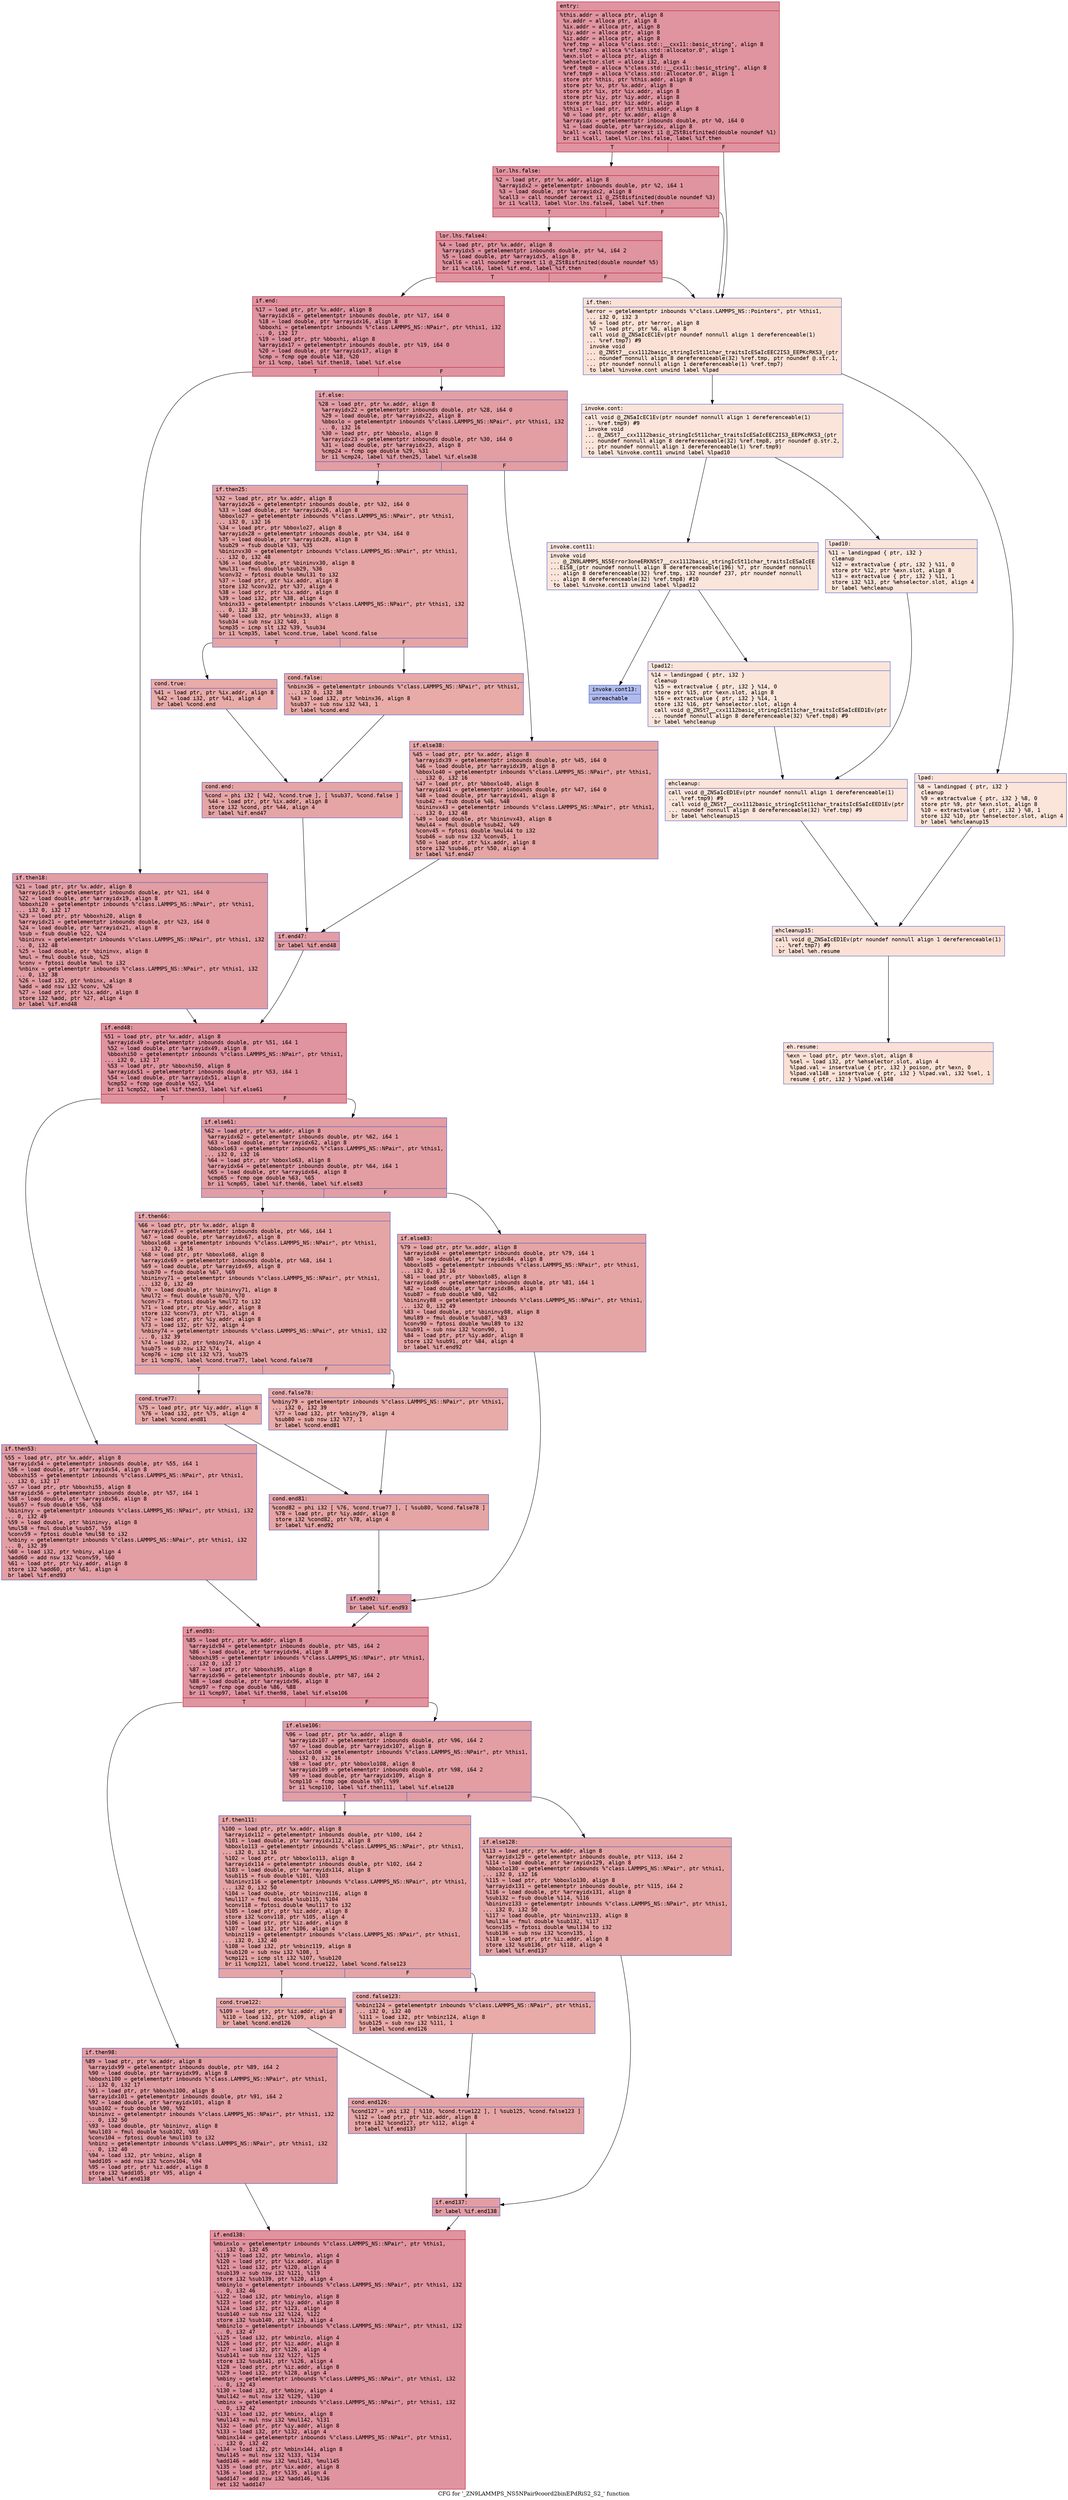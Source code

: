 digraph "CFG for '_ZN9LAMMPS_NS5NPair9coord2binEPdRiS2_S2_' function" {
	label="CFG for '_ZN9LAMMPS_NS5NPair9coord2binEPdRiS2_S2_' function";

	Node0x5584d487c450 [shape=record,color="#b70d28ff", style=filled, fillcolor="#b70d2870" fontname="Courier",label="{entry:\l|  %this.addr = alloca ptr, align 8\l  %x.addr = alloca ptr, align 8\l  %ix.addr = alloca ptr, align 8\l  %iy.addr = alloca ptr, align 8\l  %iz.addr = alloca ptr, align 8\l  %ref.tmp = alloca %\"class.std::__cxx11::basic_string\", align 8\l  %ref.tmp7 = alloca %\"class.std::allocator.0\", align 1\l  %exn.slot = alloca ptr, align 8\l  %ehselector.slot = alloca i32, align 4\l  %ref.tmp8 = alloca %\"class.std::__cxx11::basic_string\", align 8\l  %ref.tmp9 = alloca %\"class.std::allocator.0\", align 1\l  store ptr %this, ptr %this.addr, align 8\l  store ptr %x, ptr %x.addr, align 8\l  store ptr %ix, ptr %ix.addr, align 8\l  store ptr %iy, ptr %iy.addr, align 8\l  store ptr %iz, ptr %iz.addr, align 8\l  %this1 = load ptr, ptr %this.addr, align 8\l  %0 = load ptr, ptr %x.addr, align 8\l  %arrayidx = getelementptr inbounds double, ptr %0, i64 0\l  %1 = load double, ptr %arrayidx, align 8\l  %call = call noundef zeroext i1 @_ZSt8isfinited(double noundef %1)\l  br i1 %call, label %lor.lhs.false, label %if.then\l|{<s0>T|<s1>F}}"];
	Node0x5584d487c450:s0 -> Node0x5584d4880a20[tooltip="entry -> lor.lhs.false\nProbability 100.00%" ];
	Node0x5584d487c450:s1 -> Node0x5584d4880aa0[tooltip="entry -> if.then\nProbability 0.00%" ];
	Node0x5584d4880a20 [shape=record,color="#b70d28ff", style=filled, fillcolor="#b70d2870" fontname="Courier",label="{lor.lhs.false:\l|  %2 = load ptr, ptr %x.addr, align 8\l  %arrayidx2 = getelementptr inbounds double, ptr %2, i64 1\l  %3 = load double, ptr %arrayidx2, align 8\l  %call3 = call noundef zeroext i1 @_ZSt8isfinited(double noundef %3)\l  br i1 %call3, label %lor.lhs.false4, label %if.then\l|{<s0>T|<s1>F}}"];
	Node0x5584d4880a20:s0 -> Node0x5584d4880ed0[tooltip="lor.lhs.false -> lor.lhs.false4\nProbability 100.00%" ];
	Node0x5584d4880a20:s1 -> Node0x5584d4880aa0[tooltip="lor.lhs.false -> if.then\nProbability 0.00%" ];
	Node0x5584d4880ed0 [shape=record,color="#b70d28ff", style=filled, fillcolor="#b70d2870" fontname="Courier",label="{lor.lhs.false4:\l|  %4 = load ptr, ptr %x.addr, align 8\l  %arrayidx5 = getelementptr inbounds double, ptr %4, i64 2\l  %5 = load double, ptr %arrayidx5, align 8\l  %call6 = call noundef zeroext i1 @_ZSt8isfinited(double noundef %5)\l  br i1 %call6, label %if.end, label %if.then\l|{<s0>T|<s1>F}}"];
	Node0x5584d4880ed0:s0 -> Node0x5584d4881480[tooltip="lor.lhs.false4 -> if.end\nProbability 100.00%" ];
	Node0x5584d4880ed0:s1 -> Node0x5584d4880aa0[tooltip="lor.lhs.false4 -> if.then\nProbability 0.00%" ];
	Node0x5584d4880aa0 [shape=record,color="#3d50c3ff", style=filled, fillcolor="#f7bca170" fontname="Courier",label="{if.then:\l|  %error = getelementptr inbounds %\"class.LAMMPS_NS::Pointers\", ptr %this1,\l... i32 0, i32 3\l  %6 = load ptr, ptr %error, align 8\l  %7 = load ptr, ptr %6, align 8\l  call void @_ZNSaIcEC1Ev(ptr noundef nonnull align 1 dereferenceable(1)\l... %ref.tmp7) #9\l  invoke void\l... @_ZNSt7__cxx1112basic_stringIcSt11char_traitsIcESaIcEEC2IS3_EEPKcRKS3_(ptr\l... noundef nonnull align 8 dereferenceable(32) %ref.tmp, ptr noundef @.str.1,\l... ptr noundef nonnull align 1 dereferenceable(1) %ref.tmp7)\l          to label %invoke.cont unwind label %lpad\l}"];
	Node0x5584d4880aa0 -> Node0x5584d4881960[tooltip="if.then -> invoke.cont\nProbability 50.00%" ];
	Node0x5584d4880aa0 -> Node0x5584d4881a40[tooltip="if.then -> lpad\nProbability 50.00%" ];
	Node0x5584d4881960 [shape=record,color="#3d50c3ff", style=filled, fillcolor="#f5c1a970" fontname="Courier",label="{invoke.cont:\l|  call void @_ZNSaIcEC1Ev(ptr noundef nonnull align 1 dereferenceable(1)\l... %ref.tmp9) #9\l  invoke void\l... @_ZNSt7__cxx1112basic_stringIcSt11char_traitsIcESaIcEEC2IS3_EEPKcRKS3_(ptr\l... noundef nonnull align 8 dereferenceable(32) %ref.tmp8, ptr noundef @.str.2,\l... ptr noundef nonnull align 1 dereferenceable(1) %ref.tmp9)\l          to label %invoke.cont11 unwind label %lpad10\l}"];
	Node0x5584d4881960 -> Node0x5584d4881ef0[tooltip="invoke.cont -> invoke.cont11\nProbability 50.00%" ];
	Node0x5584d4881960 -> Node0x5584d4881f40[tooltip="invoke.cont -> lpad10\nProbability 50.00%" ];
	Node0x5584d4881ef0 [shape=record,color="#3d50c3ff", style=filled, fillcolor="#f4c5ad70" fontname="Courier",label="{invoke.cont11:\l|  invoke void\l... @_ZN9LAMMPS_NS5Error3oneERKNSt7__cxx1112basic_stringIcSt11char_traitsIcESaIcEE\l...EiS8_(ptr noundef nonnull align 8 dereferenceable(196) %7, ptr noundef nonnull\l... align 8 dereferenceable(32) %ref.tmp, i32 noundef 237, ptr noundef nonnull\l... align 8 dereferenceable(32) %ref.tmp8) #10\l          to label %invoke.cont13 unwind label %lpad12\l}"];
	Node0x5584d4881ef0 -> Node0x5584d4881ea0[tooltip="invoke.cont11 -> invoke.cont13\nProbability 0.00%" ];
	Node0x5584d4881ef0 -> Node0x5584d48822c0[tooltip="invoke.cont11 -> lpad12\nProbability 100.00%" ];
	Node0x5584d4881ea0 [shape=record,color="#3d50c3ff", style=filled, fillcolor="#4c66d670" fontname="Courier",label="{invoke.cont13:\l|  unreachable\l}"];
	Node0x5584d4881a40 [shape=record,color="#3d50c3ff", style=filled, fillcolor="#f5c1a970" fontname="Courier",label="{lpad:\l|  %8 = landingpad \{ ptr, i32 \}\l          cleanup\l  %9 = extractvalue \{ ptr, i32 \} %8, 0\l  store ptr %9, ptr %exn.slot, align 8\l  %10 = extractvalue \{ ptr, i32 \} %8, 1\l  store i32 %10, ptr %ehselector.slot, align 4\l  br label %ehcleanup15\l}"];
	Node0x5584d4881a40 -> Node0x5584d4882960[tooltip="lpad -> ehcleanup15\nProbability 100.00%" ];
	Node0x5584d4881f40 [shape=record,color="#3d50c3ff", style=filled, fillcolor="#f4c5ad70" fontname="Courier",label="{lpad10:\l|  %11 = landingpad \{ ptr, i32 \}\l          cleanup\l  %12 = extractvalue \{ ptr, i32 \} %11, 0\l  store ptr %12, ptr %exn.slot, align 8\l  %13 = extractvalue \{ ptr, i32 \} %11, 1\l  store i32 %13, ptr %ehselector.slot, align 4\l  br label %ehcleanup\l}"];
	Node0x5584d4881f40 -> Node0x5584d4882cb0[tooltip="lpad10 -> ehcleanup\nProbability 100.00%" ];
	Node0x5584d48822c0 [shape=record,color="#3d50c3ff", style=filled, fillcolor="#f4c5ad70" fontname="Courier",label="{lpad12:\l|  %14 = landingpad \{ ptr, i32 \}\l          cleanup\l  %15 = extractvalue \{ ptr, i32 \} %14, 0\l  store ptr %15, ptr %exn.slot, align 8\l  %16 = extractvalue \{ ptr, i32 \} %14, 1\l  store i32 %16, ptr %ehselector.slot, align 4\l  call void @_ZNSt7__cxx1112basic_stringIcSt11char_traitsIcESaIcEED1Ev(ptr\l... noundef nonnull align 8 dereferenceable(32) %ref.tmp8) #9\l  br label %ehcleanup\l}"];
	Node0x5584d48822c0 -> Node0x5584d4882cb0[tooltip="lpad12 -> ehcleanup\nProbability 100.00%" ];
	Node0x5584d4882cb0 [shape=record,color="#3d50c3ff", style=filled, fillcolor="#f5c1a970" fontname="Courier",label="{ehcleanup:\l|  call void @_ZNSaIcED1Ev(ptr noundef nonnull align 1 dereferenceable(1)\l... %ref.tmp9) #9\l  call void @_ZNSt7__cxx1112basic_stringIcSt11char_traitsIcESaIcEED1Ev(ptr\l... noundef nonnull align 8 dereferenceable(32) %ref.tmp) #9\l  br label %ehcleanup15\l}"];
	Node0x5584d4882cb0 -> Node0x5584d4882960[tooltip="ehcleanup -> ehcleanup15\nProbability 100.00%" ];
	Node0x5584d4882960 [shape=record,color="#3d50c3ff", style=filled, fillcolor="#f7bca170" fontname="Courier",label="{ehcleanup15:\l|  call void @_ZNSaIcED1Ev(ptr noundef nonnull align 1 dereferenceable(1)\l... %ref.tmp7) #9\l  br label %eh.resume\l}"];
	Node0x5584d4882960 -> Node0x5584d4883710[tooltip="ehcleanup15 -> eh.resume\nProbability 100.00%" ];
	Node0x5584d4881480 [shape=record,color="#b70d28ff", style=filled, fillcolor="#b70d2870" fontname="Courier",label="{if.end:\l|  %17 = load ptr, ptr %x.addr, align 8\l  %arrayidx16 = getelementptr inbounds double, ptr %17, i64 0\l  %18 = load double, ptr %arrayidx16, align 8\l  %bboxhi = getelementptr inbounds %\"class.LAMMPS_NS::NPair\", ptr %this1, i32\l... 0, i32 17\l  %19 = load ptr, ptr %bboxhi, align 8\l  %arrayidx17 = getelementptr inbounds double, ptr %19, i64 0\l  %20 = load double, ptr %arrayidx17, align 8\l  %cmp = fcmp oge double %18, %20\l  br i1 %cmp, label %if.then18, label %if.else\l|{<s0>T|<s1>F}}"];
	Node0x5584d4881480:s0 -> Node0x5584d4883ce0[tooltip="if.end -> if.then18\nProbability 50.00%" ];
	Node0x5584d4881480:s1 -> Node0x5584d4883d60[tooltip="if.end -> if.else\nProbability 50.00%" ];
	Node0x5584d4883ce0 [shape=record,color="#3d50c3ff", style=filled, fillcolor="#be242e70" fontname="Courier",label="{if.then18:\l|  %21 = load ptr, ptr %x.addr, align 8\l  %arrayidx19 = getelementptr inbounds double, ptr %21, i64 0\l  %22 = load double, ptr %arrayidx19, align 8\l  %bboxhi20 = getelementptr inbounds %\"class.LAMMPS_NS::NPair\", ptr %this1,\l... i32 0, i32 17\l  %23 = load ptr, ptr %bboxhi20, align 8\l  %arrayidx21 = getelementptr inbounds double, ptr %23, i64 0\l  %24 = load double, ptr %arrayidx21, align 8\l  %sub = fsub double %22, %24\l  %bininvx = getelementptr inbounds %\"class.LAMMPS_NS::NPair\", ptr %this1, i32\l... 0, i32 48\l  %25 = load double, ptr %bininvx, align 8\l  %mul = fmul double %sub, %25\l  %conv = fptosi double %mul to i32\l  %nbinx = getelementptr inbounds %\"class.LAMMPS_NS::NPair\", ptr %this1, i32\l... 0, i32 38\l  %26 = load i32, ptr %nbinx, align 8\l  %add = add nsw i32 %conv, %26\l  %27 = load ptr, ptr %ix.addr, align 8\l  store i32 %add, ptr %27, align 4\l  br label %if.end48\l}"];
	Node0x5584d4883ce0 -> Node0x5584d4885010[tooltip="if.then18 -> if.end48\nProbability 100.00%" ];
	Node0x5584d4883d60 [shape=record,color="#3d50c3ff", style=filled, fillcolor="#be242e70" fontname="Courier",label="{if.else:\l|  %28 = load ptr, ptr %x.addr, align 8\l  %arrayidx22 = getelementptr inbounds double, ptr %28, i64 0\l  %29 = load double, ptr %arrayidx22, align 8\l  %bboxlo = getelementptr inbounds %\"class.LAMMPS_NS::NPair\", ptr %this1, i32\l... 0, i32 16\l  %30 = load ptr, ptr %bboxlo, align 8\l  %arrayidx23 = getelementptr inbounds double, ptr %30, i64 0\l  %31 = load double, ptr %arrayidx23, align 8\l  %cmp24 = fcmp oge double %29, %31\l  br i1 %cmp24, label %if.then25, label %if.else38\l|{<s0>T|<s1>F}}"];
	Node0x5584d4883d60:s0 -> Node0x5584d4885630[tooltip="if.else -> if.then25\nProbability 50.00%" ];
	Node0x5584d4883d60:s1 -> Node0x5584d48856b0[tooltip="if.else -> if.else38\nProbability 50.00%" ];
	Node0x5584d4885630 [shape=record,color="#3d50c3ff", style=filled, fillcolor="#c5333470" fontname="Courier",label="{if.then25:\l|  %32 = load ptr, ptr %x.addr, align 8\l  %arrayidx26 = getelementptr inbounds double, ptr %32, i64 0\l  %33 = load double, ptr %arrayidx26, align 8\l  %bboxlo27 = getelementptr inbounds %\"class.LAMMPS_NS::NPair\", ptr %this1,\l... i32 0, i32 16\l  %34 = load ptr, ptr %bboxlo27, align 8\l  %arrayidx28 = getelementptr inbounds double, ptr %34, i64 0\l  %35 = load double, ptr %arrayidx28, align 8\l  %sub29 = fsub double %33, %35\l  %bininvx30 = getelementptr inbounds %\"class.LAMMPS_NS::NPair\", ptr %this1,\l... i32 0, i32 48\l  %36 = load double, ptr %bininvx30, align 8\l  %mul31 = fmul double %sub29, %36\l  %conv32 = fptosi double %mul31 to i32\l  %37 = load ptr, ptr %ix.addr, align 8\l  store i32 %conv32, ptr %37, align 4\l  %38 = load ptr, ptr %ix.addr, align 8\l  %39 = load i32, ptr %38, align 4\l  %nbinx33 = getelementptr inbounds %\"class.LAMMPS_NS::NPair\", ptr %this1, i32\l... 0, i32 38\l  %40 = load i32, ptr %nbinx33, align 8\l  %sub34 = sub nsw i32 %40, 1\l  %cmp35 = icmp slt i32 %39, %sub34\l  br i1 %cmp35, label %cond.true, label %cond.false\l|{<s0>T|<s1>F}}"];
	Node0x5584d4885630:s0 -> Node0x5584d4886510[tooltip="if.then25 -> cond.true\nProbability 50.00%" ];
	Node0x5584d4885630:s1 -> Node0x5584d4886590[tooltip="if.then25 -> cond.false\nProbability 50.00%" ];
	Node0x5584d4886510 [shape=record,color="#3d50c3ff", style=filled, fillcolor="#cc403a70" fontname="Courier",label="{cond.true:\l|  %41 = load ptr, ptr %ix.addr, align 8\l  %42 = load i32, ptr %41, align 4\l  br label %cond.end\l}"];
	Node0x5584d4886510 -> Node0x5584d4886820[tooltip="cond.true -> cond.end\nProbability 100.00%" ];
	Node0x5584d4886590 [shape=record,color="#3d50c3ff", style=filled, fillcolor="#cc403a70" fontname="Courier",label="{cond.false:\l|  %nbinx36 = getelementptr inbounds %\"class.LAMMPS_NS::NPair\", ptr %this1,\l... i32 0, i32 38\l  %43 = load i32, ptr %nbinx36, align 8\l  %sub37 = sub nsw i32 %43, 1\l  br label %cond.end\l}"];
	Node0x5584d4886590 -> Node0x5584d4886820[tooltip="cond.false -> cond.end\nProbability 100.00%" ];
	Node0x5584d4886820 [shape=record,color="#3d50c3ff", style=filled, fillcolor="#c5333470" fontname="Courier",label="{cond.end:\l|  %cond = phi i32 [ %42, %cond.true ], [ %sub37, %cond.false ]\l  %44 = load ptr, ptr %ix.addr, align 8\l  store i32 %cond, ptr %44, align 4\l  br label %if.end47\l}"];
	Node0x5584d4886820 -> Node0x5584d4886cd0[tooltip="cond.end -> if.end47\nProbability 100.00%" ];
	Node0x5584d48856b0 [shape=record,color="#3d50c3ff", style=filled, fillcolor="#c5333470" fontname="Courier",label="{if.else38:\l|  %45 = load ptr, ptr %x.addr, align 8\l  %arrayidx39 = getelementptr inbounds double, ptr %45, i64 0\l  %46 = load double, ptr %arrayidx39, align 8\l  %bboxlo40 = getelementptr inbounds %\"class.LAMMPS_NS::NPair\", ptr %this1,\l... i32 0, i32 16\l  %47 = load ptr, ptr %bboxlo40, align 8\l  %arrayidx41 = getelementptr inbounds double, ptr %47, i64 0\l  %48 = load double, ptr %arrayidx41, align 8\l  %sub42 = fsub double %46, %48\l  %bininvx43 = getelementptr inbounds %\"class.LAMMPS_NS::NPair\", ptr %this1,\l... i32 0, i32 48\l  %49 = load double, ptr %bininvx43, align 8\l  %mul44 = fmul double %sub42, %49\l  %conv45 = fptosi double %mul44 to i32\l  %sub46 = sub nsw i32 %conv45, 1\l  %50 = load ptr, ptr %ix.addr, align 8\l  store i32 %sub46, ptr %50, align 4\l  br label %if.end47\l}"];
	Node0x5584d48856b0 -> Node0x5584d4886cd0[tooltip="if.else38 -> if.end47\nProbability 100.00%" ];
	Node0x5584d4886cd0 [shape=record,color="#3d50c3ff", style=filled, fillcolor="#be242e70" fontname="Courier",label="{if.end47:\l|  br label %if.end48\l}"];
	Node0x5584d4886cd0 -> Node0x5584d4885010[tooltip="if.end47 -> if.end48\nProbability 100.00%" ];
	Node0x5584d4885010 [shape=record,color="#b70d28ff", style=filled, fillcolor="#b70d2870" fontname="Courier",label="{if.end48:\l|  %51 = load ptr, ptr %x.addr, align 8\l  %arrayidx49 = getelementptr inbounds double, ptr %51, i64 1\l  %52 = load double, ptr %arrayidx49, align 8\l  %bboxhi50 = getelementptr inbounds %\"class.LAMMPS_NS::NPair\", ptr %this1,\l... i32 0, i32 17\l  %53 = load ptr, ptr %bboxhi50, align 8\l  %arrayidx51 = getelementptr inbounds double, ptr %53, i64 1\l  %54 = load double, ptr %arrayidx51, align 8\l  %cmp52 = fcmp oge double %52, %54\l  br i1 %cmp52, label %if.then53, label %if.else61\l|{<s0>T|<s1>F}}"];
	Node0x5584d4885010:s0 -> Node0x5584d4888610[tooltip="if.end48 -> if.then53\nProbability 50.00%" ];
	Node0x5584d4885010:s1 -> Node0x5584d4888690[tooltip="if.end48 -> if.else61\nProbability 50.00%" ];
	Node0x5584d4888610 [shape=record,color="#3d50c3ff", style=filled, fillcolor="#be242e70" fontname="Courier",label="{if.then53:\l|  %55 = load ptr, ptr %x.addr, align 8\l  %arrayidx54 = getelementptr inbounds double, ptr %55, i64 1\l  %56 = load double, ptr %arrayidx54, align 8\l  %bboxhi55 = getelementptr inbounds %\"class.LAMMPS_NS::NPair\", ptr %this1,\l... i32 0, i32 17\l  %57 = load ptr, ptr %bboxhi55, align 8\l  %arrayidx56 = getelementptr inbounds double, ptr %57, i64 1\l  %58 = load double, ptr %arrayidx56, align 8\l  %sub57 = fsub double %56, %58\l  %bininvy = getelementptr inbounds %\"class.LAMMPS_NS::NPair\", ptr %this1, i32\l... 0, i32 49\l  %59 = load double, ptr %bininvy, align 8\l  %mul58 = fmul double %sub57, %59\l  %conv59 = fptosi double %mul58 to i32\l  %nbiny = getelementptr inbounds %\"class.LAMMPS_NS::NPair\", ptr %this1, i32\l... 0, i32 39\l  %60 = load i32, ptr %nbiny, align 4\l  %add60 = add nsw i32 %conv59, %60\l  %61 = load ptr, ptr %iy.addr, align 8\l  store i32 %add60, ptr %61, align 4\l  br label %if.end93\l}"];
	Node0x5584d4888610 -> Node0x5584d48848c0[tooltip="if.then53 -> if.end93\nProbability 100.00%" ];
	Node0x5584d4888690 [shape=record,color="#3d50c3ff", style=filled, fillcolor="#be242e70" fontname="Courier",label="{if.else61:\l|  %62 = load ptr, ptr %x.addr, align 8\l  %arrayidx62 = getelementptr inbounds double, ptr %62, i64 1\l  %63 = load double, ptr %arrayidx62, align 8\l  %bboxlo63 = getelementptr inbounds %\"class.LAMMPS_NS::NPair\", ptr %this1,\l... i32 0, i32 16\l  %64 = load ptr, ptr %bboxlo63, align 8\l  %arrayidx64 = getelementptr inbounds double, ptr %64, i64 1\l  %65 = load double, ptr %arrayidx64, align 8\l  %cmp65 = fcmp oge double %63, %65\l  br i1 %cmp65, label %if.then66, label %if.else83\l|{<s0>T|<s1>F}}"];
	Node0x5584d4888690:s0 -> Node0x5584d4889f00[tooltip="if.else61 -> if.then66\nProbability 50.00%" ];
	Node0x5584d4888690:s1 -> Node0x5584d4889f80[tooltip="if.else61 -> if.else83\nProbability 50.00%" ];
	Node0x5584d4889f00 [shape=record,color="#3d50c3ff", style=filled, fillcolor="#c5333470" fontname="Courier",label="{if.then66:\l|  %66 = load ptr, ptr %x.addr, align 8\l  %arrayidx67 = getelementptr inbounds double, ptr %66, i64 1\l  %67 = load double, ptr %arrayidx67, align 8\l  %bboxlo68 = getelementptr inbounds %\"class.LAMMPS_NS::NPair\", ptr %this1,\l... i32 0, i32 16\l  %68 = load ptr, ptr %bboxlo68, align 8\l  %arrayidx69 = getelementptr inbounds double, ptr %68, i64 1\l  %69 = load double, ptr %arrayidx69, align 8\l  %sub70 = fsub double %67, %69\l  %bininvy71 = getelementptr inbounds %\"class.LAMMPS_NS::NPair\", ptr %this1,\l... i32 0, i32 49\l  %70 = load double, ptr %bininvy71, align 8\l  %mul72 = fmul double %sub70, %70\l  %conv73 = fptosi double %mul72 to i32\l  %71 = load ptr, ptr %iy.addr, align 8\l  store i32 %conv73, ptr %71, align 4\l  %72 = load ptr, ptr %iy.addr, align 8\l  %73 = load i32, ptr %72, align 4\l  %nbiny74 = getelementptr inbounds %\"class.LAMMPS_NS::NPair\", ptr %this1, i32\l... 0, i32 39\l  %74 = load i32, ptr %nbiny74, align 4\l  %sub75 = sub nsw i32 %74, 1\l  %cmp76 = icmp slt i32 %73, %sub75\l  br i1 %cmp76, label %cond.true77, label %cond.false78\l|{<s0>T|<s1>F}}"];
	Node0x5584d4889f00:s0 -> Node0x5584d488ad80[tooltip="if.then66 -> cond.true77\nProbability 50.00%" ];
	Node0x5584d4889f00:s1 -> Node0x5584d488ae00[tooltip="if.then66 -> cond.false78\nProbability 50.00%" ];
	Node0x5584d488ad80 [shape=record,color="#3d50c3ff", style=filled, fillcolor="#cc403a70" fontname="Courier",label="{cond.true77:\l|  %75 = load ptr, ptr %iy.addr, align 8\l  %76 = load i32, ptr %75, align 4\l  br label %cond.end81\l}"];
	Node0x5584d488ad80 -> Node0x5584d488b090[tooltip="cond.true77 -> cond.end81\nProbability 100.00%" ];
	Node0x5584d488ae00 [shape=record,color="#3d50c3ff", style=filled, fillcolor="#cc403a70" fontname="Courier",label="{cond.false78:\l|  %nbiny79 = getelementptr inbounds %\"class.LAMMPS_NS::NPair\", ptr %this1,\l... i32 0, i32 39\l  %77 = load i32, ptr %nbiny79, align 4\l  %sub80 = sub nsw i32 %77, 1\l  br label %cond.end81\l}"];
	Node0x5584d488ae00 -> Node0x5584d488b090[tooltip="cond.false78 -> cond.end81\nProbability 100.00%" ];
	Node0x5584d488b090 [shape=record,color="#3d50c3ff", style=filled, fillcolor="#c5333470" fontname="Courier",label="{cond.end81:\l|  %cond82 = phi i32 [ %76, %cond.true77 ], [ %sub80, %cond.false78 ]\l  %78 = load ptr, ptr %iy.addr, align 8\l  store i32 %cond82, ptr %78, align 4\l  br label %if.end92\l}"];
	Node0x5584d488b090 -> Node0x5584d488b540[tooltip="cond.end81 -> if.end92\nProbability 100.00%" ];
	Node0x5584d4889f80 [shape=record,color="#3d50c3ff", style=filled, fillcolor="#c5333470" fontname="Courier",label="{if.else83:\l|  %79 = load ptr, ptr %x.addr, align 8\l  %arrayidx84 = getelementptr inbounds double, ptr %79, i64 1\l  %80 = load double, ptr %arrayidx84, align 8\l  %bboxlo85 = getelementptr inbounds %\"class.LAMMPS_NS::NPair\", ptr %this1,\l... i32 0, i32 16\l  %81 = load ptr, ptr %bboxlo85, align 8\l  %arrayidx86 = getelementptr inbounds double, ptr %81, i64 1\l  %82 = load double, ptr %arrayidx86, align 8\l  %sub87 = fsub double %80, %82\l  %bininvy88 = getelementptr inbounds %\"class.LAMMPS_NS::NPair\", ptr %this1,\l... i32 0, i32 49\l  %83 = load double, ptr %bininvy88, align 8\l  %mul89 = fmul double %sub87, %83\l  %conv90 = fptosi double %mul89 to i32\l  %sub91 = sub nsw i32 %conv90, 1\l  %84 = load ptr, ptr %iy.addr, align 8\l  store i32 %sub91, ptr %84, align 4\l  br label %if.end92\l}"];
	Node0x5584d4889f80 -> Node0x5584d488b540[tooltip="if.else83 -> if.end92\nProbability 100.00%" ];
	Node0x5584d488b540 [shape=record,color="#3d50c3ff", style=filled, fillcolor="#be242e70" fontname="Courier",label="{if.end92:\l|  br label %if.end93\l}"];
	Node0x5584d488b540 -> Node0x5584d48848c0[tooltip="if.end92 -> if.end93\nProbability 100.00%" ];
	Node0x5584d48848c0 [shape=record,color="#b70d28ff", style=filled, fillcolor="#b70d2870" fontname="Courier",label="{if.end93:\l|  %85 = load ptr, ptr %x.addr, align 8\l  %arrayidx94 = getelementptr inbounds double, ptr %85, i64 2\l  %86 = load double, ptr %arrayidx94, align 8\l  %bboxhi95 = getelementptr inbounds %\"class.LAMMPS_NS::NPair\", ptr %this1,\l... i32 0, i32 17\l  %87 = load ptr, ptr %bboxhi95, align 8\l  %arrayidx96 = getelementptr inbounds double, ptr %87, i64 2\l  %88 = load double, ptr %arrayidx96, align 8\l  %cmp97 = fcmp oge double %86, %88\l  br i1 %cmp97, label %if.then98, label %if.else106\l|{<s0>T|<s1>F}}"];
	Node0x5584d48848c0:s0 -> Node0x5584d488c670[tooltip="if.end93 -> if.then98\nProbability 50.00%" ];
	Node0x5584d48848c0:s1 -> Node0x5584d488c6f0[tooltip="if.end93 -> if.else106\nProbability 50.00%" ];
	Node0x5584d488c670 [shape=record,color="#3d50c3ff", style=filled, fillcolor="#be242e70" fontname="Courier",label="{if.then98:\l|  %89 = load ptr, ptr %x.addr, align 8\l  %arrayidx99 = getelementptr inbounds double, ptr %89, i64 2\l  %90 = load double, ptr %arrayidx99, align 8\l  %bboxhi100 = getelementptr inbounds %\"class.LAMMPS_NS::NPair\", ptr %this1,\l... i32 0, i32 17\l  %91 = load ptr, ptr %bboxhi100, align 8\l  %arrayidx101 = getelementptr inbounds double, ptr %91, i64 2\l  %92 = load double, ptr %arrayidx101, align 8\l  %sub102 = fsub double %90, %92\l  %bininvz = getelementptr inbounds %\"class.LAMMPS_NS::NPair\", ptr %this1, i32\l... 0, i32 50\l  %93 = load double, ptr %bininvz, align 8\l  %mul103 = fmul double %sub102, %93\l  %conv104 = fptosi double %mul103 to i32\l  %nbinz = getelementptr inbounds %\"class.LAMMPS_NS::NPair\", ptr %this1, i32\l... 0, i32 40\l  %94 = load i32, ptr %nbinz, align 8\l  %add105 = add nsw i32 %conv104, %94\l  %95 = load ptr, ptr %iz.addr, align 8\l  store i32 %add105, ptr %95, align 4\l  br label %if.end138\l}"];
	Node0x5584d488c670 -> Node0x5584d4887200[tooltip="if.then98 -> if.end138\nProbability 100.00%" ];
	Node0x5584d488c6f0 [shape=record,color="#3d50c3ff", style=filled, fillcolor="#be242e70" fontname="Courier",label="{if.else106:\l|  %96 = load ptr, ptr %x.addr, align 8\l  %arrayidx107 = getelementptr inbounds double, ptr %96, i64 2\l  %97 = load double, ptr %arrayidx107, align 8\l  %bboxlo108 = getelementptr inbounds %\"class.LAMMPS_NS::NPair\", ptr %this1,\l... i32 0, i32 16\l  %98 = load ptr, ptr %bboxlo108, align 8\l  %arrayidx109 = getelementptr inbounds double, ptr %98, i64 2\l  %99 = load double, ptr %arrayidx109, align 8\l  %cmp110 = fcmp oge double %97, %99\l  br i1 %cmp110, label %if.then111, label %if.else128\l|{<s0>T|<s1>F}}"];
	Node0x5584d488c6f0:s0 -> Node0x5584d4887830[tooltip="if.else106 -> if.then111\nProbability 50.00%" ];
	Node0x5584d488c6f0:s1 -> Node0x5584d48878b0[tooltip="if.else106 -> if.else128\nProbability 50.00%" ];
	Node0x5584d4887830 [shape=record,color="#3d50c3ff", style=filled, fillcolor="#c5333470" fontname="Courier",label="{if.then111:\l|  %100 = load ptr, ptr %x.addr, align 8\l  %arrayidx112 = getelementptr inbounds double, ptr %100, i64 2\l  %101 = load double, ptr %arrayidx112, align 8\l  %bboxlo113 = getelementptr inbounds %\"class.LAMMPS_NS::NPair\", ptr %this1,\l... i32 0, i32 16\l  %102 = load ptr, ptr %bboxlo113, align 8\l  %arrayidx114 = getelementptr inbounds double, ptr %102, i64 2\l  %103 = load double, ptr %arrayidx114, align 8\l  %sub115 = fsub double %101, %103\l  %bininvz116 = getelementptr inbounds %\"class.LAMMPS_NS::NPair\", ptr %this1,\l... i32 0, i32 50\l  %104 = load double, ptr %bininvz116, align 8\l  %mul117 = fmul double %sub115, %104\l  %conv118 = fptosi double %mul117 to i32\l  %105 = load ptr, ptr %iz.addr, align 8\l  store i32 %conv118, ptr %105, align 4\l  %106 = load ptr, ptr %iz.addr, align 8\l  %107 = load i32, ptr %106, align 4\l  %nbinz119 = getelementptr inbounds %\"class.LAMMPS_NS::NPair\", ptr %this1,\l... i32 0, i32 40\l  %108 = load i32, ptr %nbinz119, align 8\l  %sub120 = sub nsw i32 %108, 1\l  %cmp121 = icmp slt i32 %107, %sub120\l  br i1 %cmp121, label %cond.true122, label %cond.false123\l|{<s0>T|<s1>F}}"];
	Node0x5584d4887830:s0 -> Node0x5584d488f000[tooltip="if.then111 -> cond.true122\nProbability 50.00%" ];
	Node0x5584d4887830:s1 -> Node0x5584d488f080[tooltip="if.then111 -> cond.false123\nProbability 50.00%" ];
	Node0x5584d488f000 [shape=record,color="#3d50c3ff", style=filled, fillcolor="#cc403a70" fontname="Courier",label="{cond.true122:\l|  %109 = load ptr, ptr %iz.addr, align 8\l  %110 = load i32, ptr %109, align 4\l  br label %cond.end126\l}"];
	Node0x5584d488f000 -> Node0x5584d488f310[tooltip="cond.true122 -> cond.end126\nProbability 100.00%" ];
	Node0x5584d488f080 [shape=record,color="#3d50c3ff", style=filled, fillcolor="#cc403a70" fontname="Courier",label="{cond.false123:\l|  %nbinz124 = getelementptr inbounds %\"class.LAMMPS_NS::NPair\", ptr %this1,\l... i32 0, i32 40\l  %111 = load i32, ptr %nbinz124, align 8\l  %sub125 = sub nsw i32 %111, 1\l  br label %cond.end126\l}"];
	Node0x5584d488f080 -> Node0x5584d488f310[tooltip="cond.false123 -> cond.end126\nProbability 100.00%" ];
	Node0x5584d488f310 [shape=record,color="#3d50c3ff", style=filled, fillcolor="#c5333470" fontname="Courier",label="{cond.end126:\l|  %cond127 = phi i32 [ %110, %cond.true122 ], [ %sub125, %cond.false123 ]\l  %112 = load ptr, ptr %iz.addr, align 8\l  store i32 %cond127, ptr %112, align 4\l  br label %if.end137\l}"];
	Node0x5584d488f310 -> Node0x5584d488f7d0[tooltip="cond.end126 -> if.end137\nProbability 100.00%" ];
	Node0x5584d48878b0 [shape=record,color="#3d50c3ff", style=filled, fillcolor="#c5333470" fontname="Courier",label="{if.else128:\l|  %113 = load ptr, ptr %x.addr, align 8\l  %arrayidx129 = getelementptr inbounds double, ptr %113, i64 2\l  %114 = load double, ptr %arrayidx129, align 8\l  %bboxlo130 = getelementptr inbounds %\"class.LAMMPS_NS::NPair\", ptr %this1,\l... i32 0, i32 16\l  %115 = load ptr, ptr %bboxlo130, align 8\l  %arrayidx131 = getelementptr inbounds double, ptr %115, i64 2\l  %116 = load double, ptr %arrayidx131, align 8\l  %sub132 = fsub double %114, %116\l  %bininvz133 = getelementptr inbounds %\"class.LAMMPS_NS::NPair\", ptr %this1,\l... i32 0, i32 50\l  %117 = load double, ptr %bininvz133, align 8\l  %mul134 = fmul double %sub132, %117\l  %conv135 = fptosi double %mul134 to i32\l  %sub136 = sub nsw i32 %conv135, 1\l  %118 = load ptr, ptr %iz.addr, align 8\l  store i32 %sub136, ptr %118, align 4\l  br label %if.end137\l}"];
	Node0x5584d48878b0 -> Node0x5584d488f7d0[tooltip="if.else128 -> if.end137\nProbability 100.00%" ];
	Node0x5584d488f7d0 [shape=record,color="#3d50c3ff", style=filled, fillcolor="#be242e70" fontname="Courier",label="{if.end137:\l|  br label %if.end138\l}"];
	Node0x5584d488f7d0 -> Node0x5584d4887200[tooltip="if.end137 -> if.end138\nProbability 100.00%" ];
	Node0x5584d4887200 [shape=record,color="#b70d28ff", style=filled, fillcolor="#b70d2870" fontname="Courier",label="{if.end138:\l|  %mbinxlo = getelementptr inbounds %\"class.LAMMPS_NS::NPair\", ptr %this1,\l... i32 0, i32 45\l  %119 = load i32, ptr %mbinxlo, align 4\l  %120 = load ptr, ptr %ix.addr, align 8\l  %121 = load i32, ptr %120, align 4\l  %sub139 = sub nsw i32 %121, %119\l  store i32 %sub139, ptr %120, align 4\l  %mbinylo = getelementptr inbounds %\"class.LAMMPS_NS::NPair\", ptr %this1, i32\l... 0, i32 46\l  %122 = load i32, ptr %mbinylo, align 8\l  %123 = load ptr, ptr %iy.addr, align 8\l  %124 = load i32, ptr %123, align 4\l  %sub140 = sub nsw i32 %124, %122\l  store i32 %sub140, ptr %123, align 4\l  %mbinzlo = getelementptr inbounds %\"class.LAMMPS_NS::NPair\", ptr %this1, i32\l... 0, i32 47\l  %125 = load i32, ptr %mbinzlo, align 4\l  %126 = load ptr, ptr %iz.addr, align 8\l  %127 = load i32, ptr %126, align 4\l  %sub141 = sub nsw i32 %127, %125\l  store i32 %sub141, ptr %126, align 4\l  %128 = load ptr, ptr %iz.addr, align 8\l  %129 = load i32, ptr %128, align 4\l  %mbiny = getelementptr inbounds %\"class.LAMMPS_NS::NPair\", ptr %this1, i32\l... 0, i32 43\l  %130 = load i32, ptr %mbiny, align 4\l  %mul142 = mul nsw i32 %129, %130\l  %mbinx = getelementptr inbounds %\"class.LAMMPS_NS::NPair\", ptr %this1, i32\l... 0, i32 42\l  %131 = load i32, ptr %mbinx, align 8\l  %mul143 = mul nsw i32 %mul142, %131\l  %132 = load ptr, ptr %iy.addr, align 8\l  %133 = load i32, ptr %132, align 4\l  %mbinx144 = getelementptr inbounds %\"class.LAMMPS_NS::NPair\", ptr %this1,\l... i32 0, i32 42\l  %134 = load i32, ptr %mbinx144, align 8\l  %mul145 = mul nsw i32 %133, %134\l  %add146 = add nsw i32 %mul143, %mul145\l  %135 = load ptr, ptr %ix.addr, align 8\l  %136 = load i32, ptr %135, align 4\l  %add147 = add nsw i32 %add146, %136\l  ret i32 %add147\l}"];
	Node0x5584d4883710 [shape=record,color="#3d50c3ff", style=filled, fillcolor="#f7bca170" fontname="Courier",label="{eh.resume:\l|  %exn = load ptr, ptr %exn.slot, align 8\l  %sel = load i32, ptr %ehselector.slot, align 4\l  %lpad.val = insertvalue \{ ptr, i32 \} poison, ptr %exn, 0\l  %lpad.val148 = insertvalue \{ ptr, i32 \} %lpad.val, i32 %sel, 1\l  resume \{ ptr, i32 \} %lpad.val148\l}"];
}
